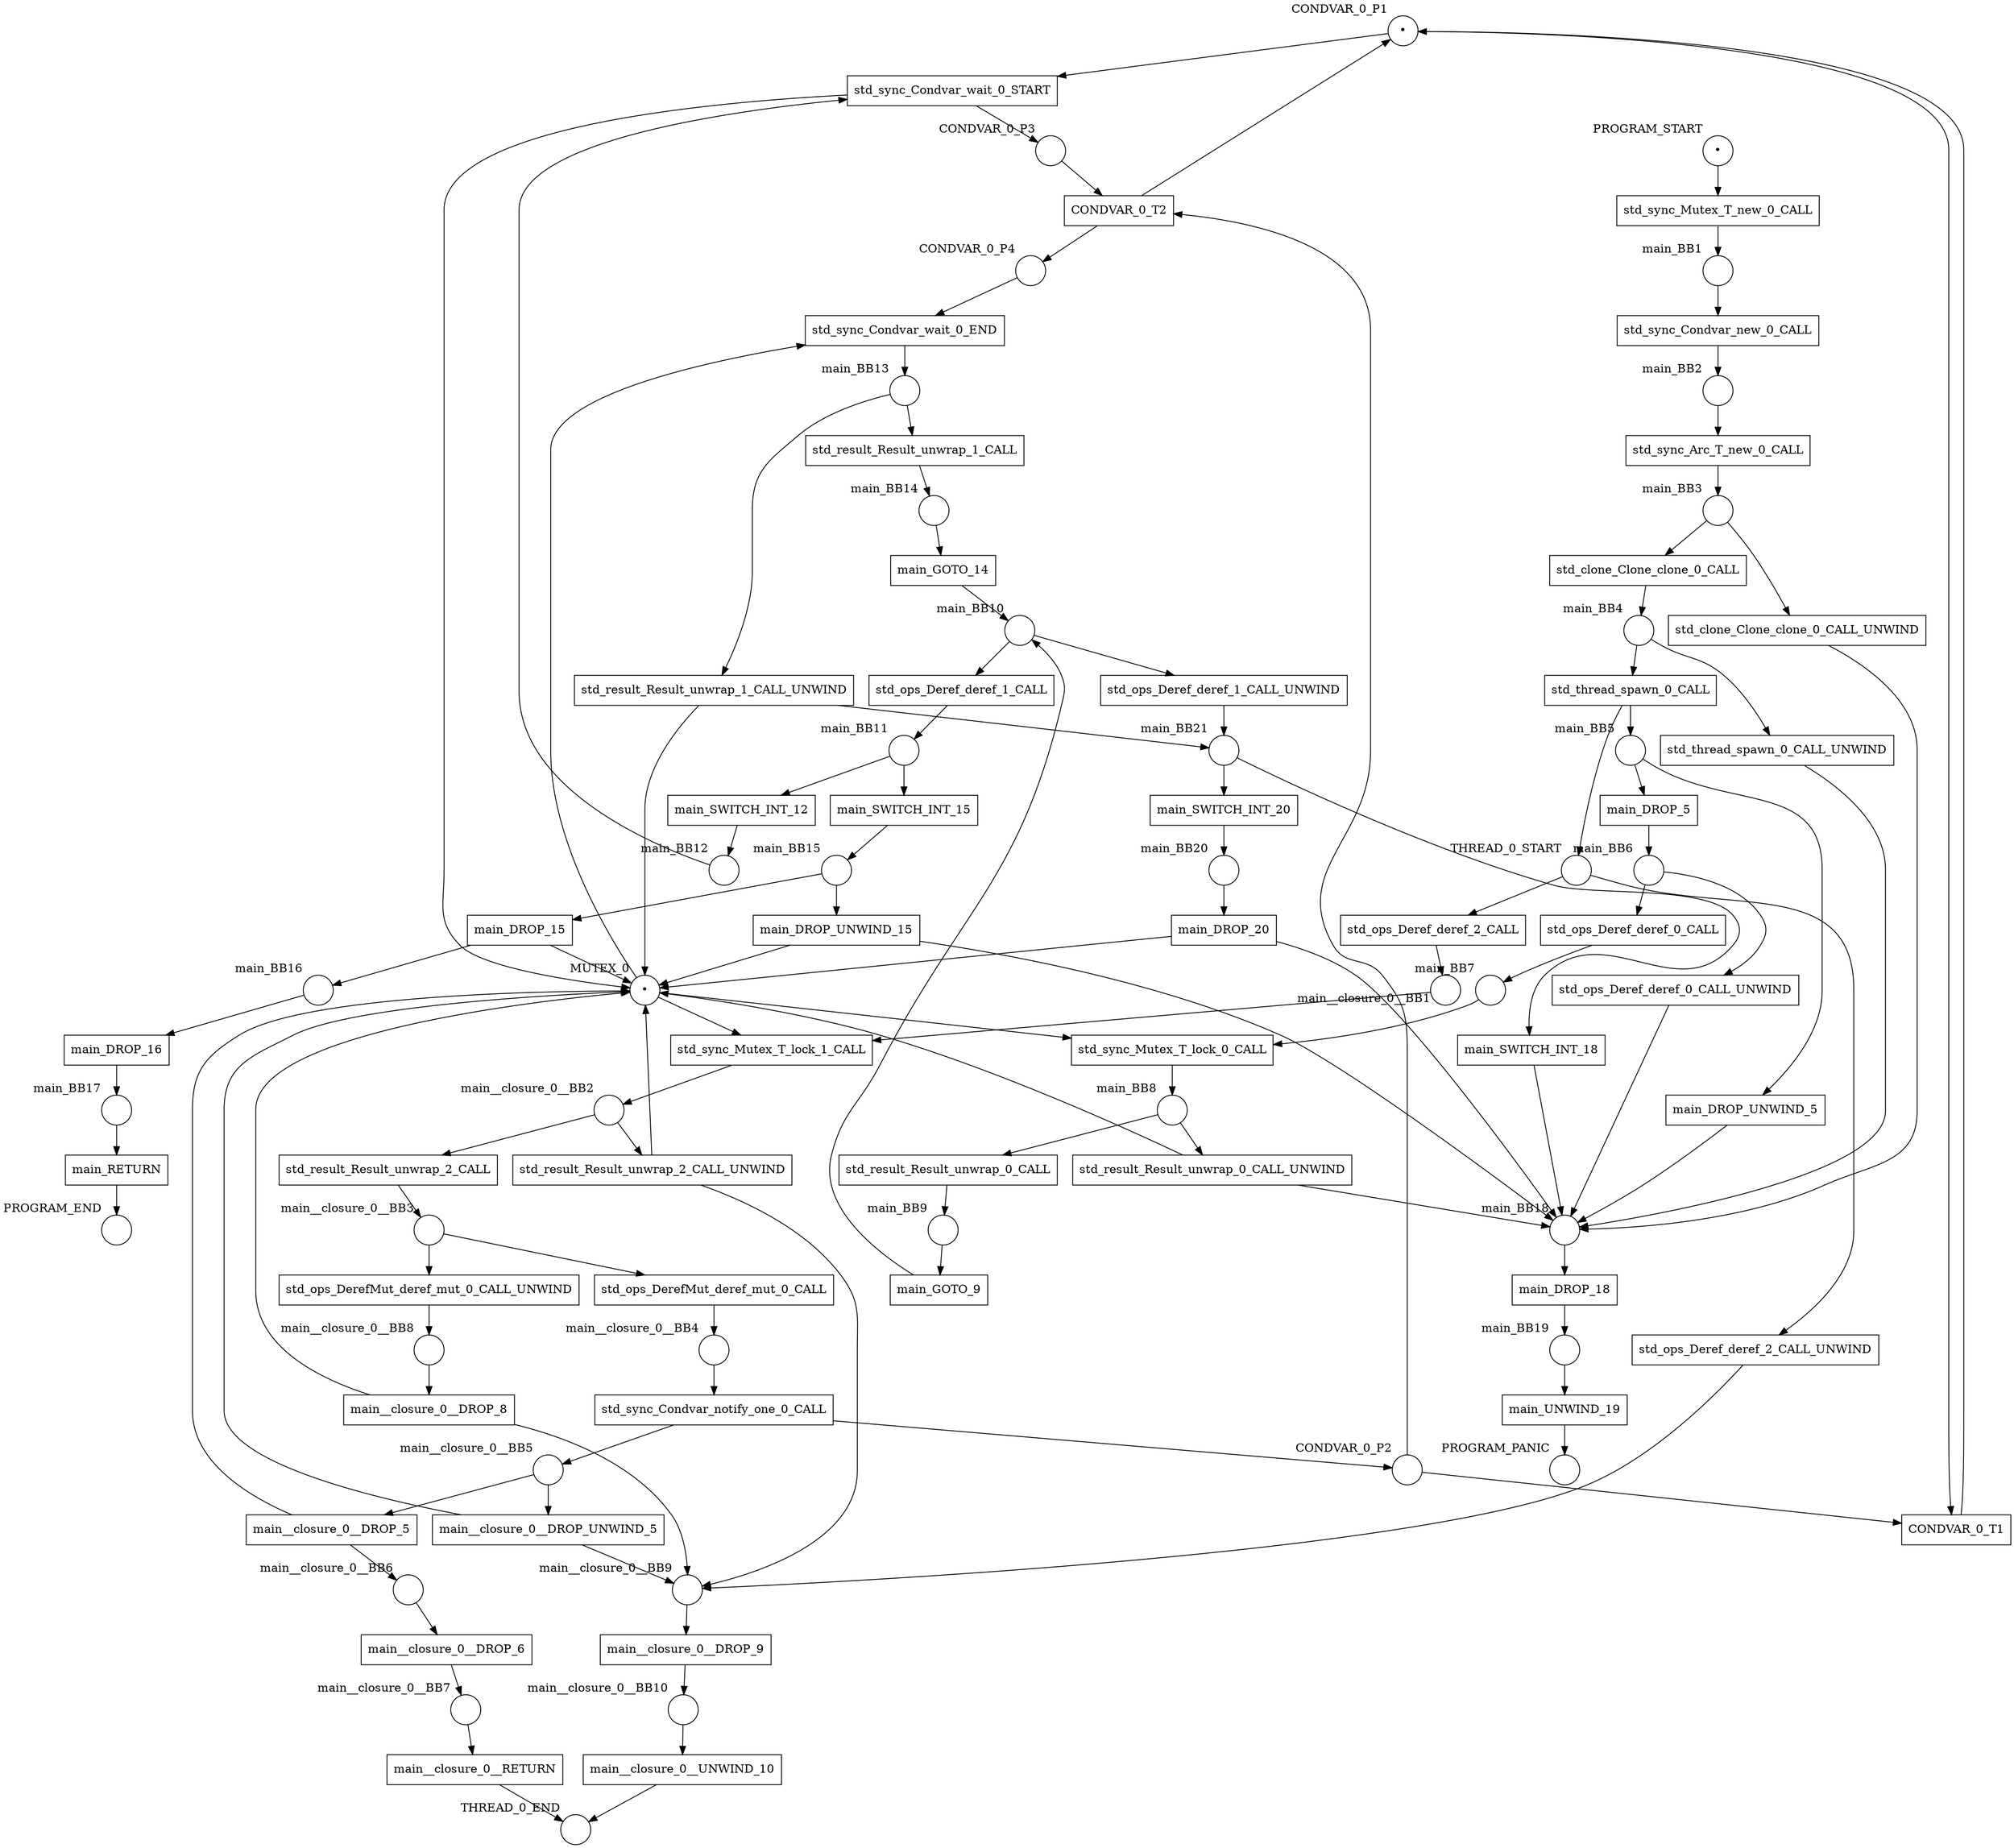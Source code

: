 digraph petrinet {
    CONDVAR_0_P1 [shape="circle" xlabel="CONDVAR_0_P1" label="•"];
    CONDVAR_0_P2 [shape="circle" xlabel="CONDVAR_0_P2" label=""];
    CONDVAR_0_P3 [shape="circle" xlabel="CONDVAR_0_P3" label=""];
    CONDVAR_0_P4 [shape="circle" xlabel="CONDVAR_0_P4" label=""];
    MUTEX_0 [shape="circle" xlabel="MUTEX_0" label="•"];
    PROGRAM_END [shape="circle" xlabel="PROGRAM_END" label=""];
    PROGRAM_PANIC [shape="circle" xlabel="PROGRAM_PANIC" label=""];
    PROGRAM_START [shape="circle" xlabel="PROGRAM_START" label="•"];
    THREAD_0_END [shape="circle" xlabel="THREAD_0_END" label=""];
    THREAD_0_START [shape="circle" xlabel="THREAD_0_START" label=""];
    main_BB1 [shape="circle" xlabel="main_BB1" label=""];
    main_BB10 [shape="circle" xlabel="main_BB10" label=""];
    main_BB11 [shape="circle" xlabel="main_BB11" label=""];
    main_BB12 [shape="circle" xlabel="main_BB12" label=""];
    main_BB13 [shape="circle" xlabel="main_BB13" label=""];
    main_BB14 [shape="circle" xlabel="main_BB14" label=""];
    main_BB15 [shape="circle" xlabel="main_BB15" label=""];
    main_BB16 [shape="circle" xlabel="main_BB16" label=""];
    main_BB17 [shape="circle" xlabel="main_BB17" label=""];
    main_BB18 [shape="circle" xlabel="main_BB18" label=""];
    main_BB19 [shape="circle" xlabel="main_BB19" label=""];
    main_BB2 [shape="circle" xlabel="main_BB2" label=""];
    main_BB20 [shape="circle" xlabel="main_BB20" label=""];
    main_BB21 [shape="circle" xlabel="main_BB21" label=""];
    main_BB3 [shape="circle" xlabel="main_BB3" label=""];
    main_BB4 [shape="circle" xlabel="main_BB4" label=""];
    main_BB5 [shape="circle" xlabel="main_BB5" label=""];
    main_BB6 [shape="circle" xlabel="main_BB6" label=""];
    main_BB7 [shape="circle" xlabel="main_BB7" label=""];
    main_BB8 [shape="circle" xlabel="main_BB8" label=""];
    main_BB9 [shape="circle" xlabel="main_BB9" label=""];
    main__closure_0__BB1 [shape="circle" xlabel="main__closure_0__BB1" label=""];
    main__closure_0__BB10 [shape="circle" xlabel="main__closure_0__BB10" label=""];
    main__closure_0__BB2 [shape="circle" xlabel="main__closure_0__BB2" label=""];
    main__closure_0__BB3 [shape="circle" xlabel="main__closure_0__BB3" label=""];
    main__closure_0__BB4 [shape="circle" xlabel="main__closure_0__BB4" label=""];
    main__closure_0__BB5 [shape="circle" xlabel="main__closure_0__BB5" label=""];
    main__closure_0__BB6 [shape="circle" xlabel="main__closure_0__BB6" label=""];
    main__closure_0__BB7 [shape="circle" xlabel="main__closure_0__BB7" label=""];
    main__closure_0__BB8 [shape="circle" xlabel="main__closure_0__BB8" label=""];
    main__closure_0__BB9 [shape="circle" xlabel="main__closure_0__BB9" label=""];
    CONDVAR_0_T1 [shape="box" xlabel="" label="CONDVAR_0_T1"];
    CONDVAR_0_T2 [shape="box" xlabel="" label="CONDVAR_0_T2"];
    main_DROP_15 [shape="box" xlabel="" label="main_DROP_15"];
    main_DROP_16 [shape="box" xlabel="" label="main_DROP_16"];
    main_DROP_18 [shape="box" xlabel="" label="main_DROP_18"];
    main_DROP_20 [shape="box" xlabel="" label="main_DROP_20"];
    main_DROP_5 [shape="box" xlabel="" label="main_DROP_5"];
    main_DROP_UNWIND_15 [shape="box" xlabel="" label="main_DROP_UNWIND_15"];
    main_DROP_UNWIND_5 [shape="box" xlabel="" label="main_DROP_UNWIND_5"];
    main_GOTO_14 [shape="box" xlabel="" label="main_GOTO_14"];
    main_GOTO_9 [shape="box" xlabel="" label="main_GOTO_9"];
    main_RETURN [shape="box" xlabel="" label="main_RETURN"];
    main_SWITCH_INT_12 [shape="box" xlabel="" label="main_SWITCH_INT_12"];
    main_SWITCH_INT_15 [shape="box" xlabel="" label="main_SWITCH_INT_15"];
    main_SWITCH_INT_18 [shape="box" xlabel="" label="main_SWITCH_INT_18"];
    main_SWITCH_INT_20 [shape="box" xlabel="" label="main_SWITCH_INT_20"];
    main_UNWIND_19 [shape="box" xlabel="" label="main_UNWIND_19"];
    main__closure_0__DROP_5 [shape="box" xlabel="" label="main__closure_0__DROP_5"];
    main__closure_0__DROP_6 [shape="box" xlabel="" label="main__closure_0__DROP_6"];
    main__closure_0__DROP_8 [shape="box" xlabel="" label="main__closure_0__DROP_8"];
    main__closure_0__DROP_9 [shape="box" xlabel="" label="main__closure_0__DROP_9"];
    main__closure_0__DROP_UNWIND_5 [shape="box" xlabel="" label="main__closure_0__DROP_UNWIND_5"];
    main__closure_0__RETURN [shape="box" xlabel="" label="main__closure_0__RETURN"];
    main__closure_0__UNWIND_10 [shape="box" xlabel="" label="main__closure_0__UNWIND_10"];
    std_clone_Clone_clone_0_CALL [shape="box" xlabel="" label="std_clone_Clone_clone_0_CALL"];
    std_clone_Clone_clone_0_CALL_UNWIND [shape="box" xlabel="" label="std_clone_Clone_clone_0_CALL_UNWIND"];
    std_ops_DerefMut_deref_mut_0_CALL [shape="box" xlabel="" label="std_ops_DerefMut_deref_mut_0_CALL"];
    std_ops_DerefMut_deref_mut_0_CALL_UNWIND [shape="box" xlabel="" label="std_ops_DerefMut_deref_mut_0_CALL_UNWIND"];
    std_ops_Deref_deref_0_CALL [shape="box" xlabel="" label="std_ops_Deref_deref_0_CALL"];
    std_ops_Deref_deref_0_CALL_UNWIND [shape="box" xlabel="" label="std_ops_Deref_deref_0_CALL_UNWIND"];
    std_ops_Deref_deref_1_CALL [shape="box" xlabel="" label="std_ops_Deref_deref_1_CALL"];
    std_ops_Deref_deref_1_CALL_UNWIND [shape="box" xlabel="" label="std_ops_Deref_deref_1_CALL_UNWIND"];
    std_ops_Deref_deref_2_CALL [shape="box" xlabel="" label="std_ops_Deref_deref_2_CALL"];
    std_ops_Deref_deref_2_CALL_UNWIND [shape="box" xlabel="" label="std_ops_Deref_deref_2_CALL_UNWIND"];
    std_result_Result_unwrap_0_CALL [shape="box" xlabel="" label="std_result_Result_unwrap_0_CALL"];
    std_result_Result_unwrap_0_CALL_UNWIND [shape="box" xlabel="" label="std_result_Result_unwrap_0_CALL_UNWIND"];
    std_result_Result_unwrap_1_CALL [shape="box" xlabel="" label="std_result_Result_unwrap_1_CALL"];
    std_result_Result_unwrap_1_CALL_UNWIND [shape="box" xlabel="" label="std_result_Result_unwrap_1_CALL_UNWIND"];
    std_result_Result_unwrap_2_CALL [shape="box" xlabel="" label="std_result_Result_unwrap_2_CALL"];
    std_result_Result_unwrap_2_CALL_UNWIND [shape="box" xlabel="" label="std_result_Result_unwrap_2_CALL_UNWIND"];
    std_sync_Arc_T_new_0_CALL [shape="box" xlabel="" label="std_sync_Arc_T_new_0_CALL"];
    std_sync_Condvar_new_0_CALL [shape="box" xlabel="" label="std_sync_Condvar_new_0_CALL"];
    std_sync_Condvar_notify_one_0_CALL [shape="box" xlabel="" label="std_sync_Condvar_notify_one_0_CALL"];
    std_sync_Condvar_wait_0_END [shape="box" xlabel="" label="std_sync_Condvar_wait_0_END"];
    std_sync_Condvar_wait_0_START [shape="box" xlabel="" label="std_sync_Condvar_wait_0_START"];
    std_sync_Mutex_T_lock_0_CALL [shape="box" xlabel="" label="std_sync_Mutex_T_lock_0_CALL"];
    std_sync_Mutex_T_lock_1_CALL [shape="box" xlabel="" label="std_sync_Mutex_T_lock_1_CALL"];
    std_sync_Mutex_T_new_0_CALL [shape="box" xlabel="" label="std_sync_Mutex_T_new_0_CALL"];
    std_thread_spawn_0_CALL [shape="box" xlabel="" label="std_thread_spawn_0_CALL"];
    std_thread_spawn_0_CALL_UNWIND [shape="box" xlabel="" label="std_thread_spawn_0_CALL_UNWIND"];
    CONDVAR_0_P1 -> CONDVAR_0_T1;
    CONDVAR_0_P1 -> std_sync_Condvar_wait_0_START;
    CONDVAR_0_P2 -> CONDVAR_0_T1;
    CONDVAR_0_P2 -> CONDVAR_0_T2;
    CONDVAR_0_P3 -> CONDVAR_0_T2;
    CONDVAR_0_P4 -> std_sync_Condvar_wait_0_END;
    MUTEX_0 -> std_sync_Condvar_wait_0_END;
    MUTEX_0 -> std_sync_Mutex_T_lock_0_CALL;
    MUTEX_0 -> std_sync_Mutex_T_lock_1_CALL;
    PROGRAM_START -> std_sync_Mutex_T_new_0_CALL;
    THREAD_0_START -> std_ops_Deref_deref_2_CALL;
    THREAD_0_START -> std_ops_Deref_deref_2_CALL_UNWIND;
    main_BB1 -> std_sync_Condvar_new_0_CALL;
    main_BB10 -> std_ops_Deref_deref_1_CALL;
    main_BB10 -> std_ops_Deref_deref_1_CALL_UNWIND;
    main_BB11 -> main_SWITCH_INT_12;
    main_BB11 -> main_SWITCH_INT_15;
    main_BB12 -> std_sync_Condvar_wait_0_START;
    main_BB13 -> std_result_Result_unwrap_1_CALL;
    main_BB13 -> std_result_Result_unwrap_1_CALL_UNWIND;
    main_BB14 -> main_GOTO_14;
    main_BB15 -> main_DROP_15;
    main_BB15 -> main_DROP_UNWIND_15;
    main_BB16 -> main_DROP_16;
    main_BB17 -> main_RETURN;
    main_BB18 -> main_DROP_18;
    main_BB19 -> main_UNWIND_19;
    main_BB2 -> std_sync_Arc_T_new_0_CALL;
    main_BB20 -> main_DROP_20;
    main_BB21 -> main_SWITCH_INT_18;
    main_BB21 -> main_SWITCH_INT_20;
    main_BB3 -> std_clone_Clone_clone_0_CALL;
    main_BB3 -> std_clone_Clone_clone_0_CALL_UNWIND;
    main_BB4 -> std_thread_spawn_0_CALL;
    main_BB4 -> std_thread_spawn_0_CALL_UNWIND;
    main_BB5 -> main_DROP_5;
    main_BB5 -> main_DROP_UNWIND_5;
    main_BB6 -> std_ops_Deref_deref_0_CALL;
    main_BB6 -> std_ops_Deref_deref_0_CALL_UNWIND;
    main_BB7 -> std_sync_Mutex_T_lock_0_CALL;
    main_BB8 -> std_result_Result_unwrap_0_CALL;
    main_BB8 -> std_result_Result_unwrap_0_CALL_UNWIND;
    main_BB9 -> main_GOTO_9;
    main__closure_0__BB1 -> std_sync_Mutex_T_lock_1_CALL;
    main__closure_0__BB10 -> main__closure_0__UNWIND_10;
    main__closure_0__BB2 -> std_result_Result_unwrap_2_CALL;
    main__closure_0__BB2 -> std_result_Result_unwrap_2_CALL_UNWIND;
    main__closure_0__BB3 -> std_ops_DerefMut_deref_mut_0_CALL;
    main__closure_0__BB3 -> std_ops_DerefMut_deref_mut_0_CALL_UNWIND;
    main__closure_0__BB4 -> std_sync_Condvar_notify_one_0_CALL;
    main__closure_0__BB5 -> main__closure_0__DROP_5;
    main__closure_0__BB5 -> main__closure_0__DROP_UNWIND_5;
    main__closure_0__BB6 -> main__closure_0__DROP_6;
    main__closure_0__BB7 -> main__closure_0__RETURN;
    main__closure_0__BB8 -> main__closure_0__DROP_8;
    main__closure_0__BB9 -> main__closure_0__DROP_9;
    CONDVAR_0_T1 -> CONDVAR_0_P1;
    CONDVAR_0_T2 -> CONDVAR_0_P1;
    CONDVAR_0_T2 -> CONDVAR_0_P4;
    main_DROP_15 -> MUTEX_0;
    main_DROP_15 -> main_BB16;
    main_DROP_16 -> main_BB17;
    main_DROP_18 -> main_BB19;
    main_DROP_20 -> MUTEX_0;
    main_DROP_20 -> main_BB18;
    main_DROP_5 -> main_BB6;
    main_DROP_UNWIND_15 -> MUTEX_0;
    main_DROP_UNWIND_15 -> main_BB18;
    main_DROP_UNWIND_5 -> main_BB18;
    main_GOTO_14 -> main_BB10;
    main_GOTO_9 -> main_BB10;
    main_RETURN -> PROGRAM_END;
    main_SWITCH_INT_12 -> main_BB12;
    main_SWITCH_INT_15 -> main_BB15;
    main_SWITCH_INT_18 -> main_BB18;
    main_SWITCH_INT_20 -> main_BB20;
    main_UNWIND_19 -> PROGRAM_PANIC;
    main__closure_0__DROP_5 -> MUTEX_0;
    main__closure_0__DROP_5 -> main__closure_0__BB6;
    main__closure_0__DROP_6 -> main__closure_0__BB7;
    main__closure_0__DROP_8 -> MUTEX_0;
    main__closure_0__DROP_8 -> main__closure_0__BB9;
    main__closure_0__DROP_9 -> main__closure_0__BB10;
    main__closure_0__DROP_UNWIND_5 -> MUTEX_0;
    main__closure_0__DROP_UNWIND_5 -> main__closure_0__BB9;
    main__closure_0__RETURN -> THREAD_0_END;
    main__closure_0__UNWIND_10 -> THREAD_0_END;
    std_clone_Clone_clone_0_CALL -> main_BB4;
    std_clone_Clone_clone_0_CALL_UNWIND -> main_BB18;
    std_ops_DerefMut_deref_mut_0_CALL -> main__closure_0__BB4;
    std_ops_DerefMut_deref_mut_0_CALL_UNWIND -> main__closure_0__BB8;
    std_ops_Deref_deref_0_CALL -> main_BB7;
    std_ops_Deref_deref_0_CALL_UNWIND -> main_BB18;
    std_ops_Deref_deref_1_CALL -> main_BB11;
    std_ops_Deref_deref_1_CALL_UNWIND -> main_BB21;
    std_ops_Deref_deref_2_CALL -> main__closure_0__BB1;
    std_ops_Deref_deref_2_CALL_UNWIND -> main__closure_0__BB9;
    std_result_Result_unwrap_0_CALL -> main_BB9;
    std_result_Result_unwrap_0_CALL_UNWIND -> MUTEX_0;
    std_result_Result_unwrap_0_CALL_UNWIND -> main_BB18;
    std_result_Result_unwrap_1_CALL -> main_BB14;
    std_result_Result_unwrap_1_CALL_UNWIND -> MUTEX_0;
    std_result_Result_unwrap_1_CALL_UNWIND -> main_BB21;
    std_result_Result_unwrap_2_CALL -> main__closure_0__BB3;
    std_result_Result_unwrap_2_CALL_UNWIND -> MUTEX_0;
    std_result_Result_unwrap_2_CALL_UNWIND -> main__closure_0__BB9;
    std_sync_Arc_T_new_0_CALL -> main_BB3;
    std_sync_Condvar_new_0_CALL -> main_BB2;
    std_sync_Condvar_notify_one_0_CALL -> CONDVAR_0_P2;
    std_sync_Condvar_notify_one_0_CALL -> main__closure_0__BB5;
    std_sync_Condvar_wait_0_END -> main_BB13;
    std_sync_Condvar_wait_0_START -> CONDVAR_0_P3;
    std_sync_Condvar_wait_0_START -> MUTEX_0;
    std_sync_Mutex_T_lock_0_CALL -> main_BB8;
    std_sync_Mutex_T_lock_1_CALL -> main__closure_0__BB2;
    std_sync_Mutex_T_new_0_CALL -> main_BB1;
    std_thread_spawn_0_CALL -> THREAD_0_START;
    std_thread_spawn_0_CALL -> main_BB5;
    std_thread_spawn_0_CALL_UNWIND -> main_BB18;
}
